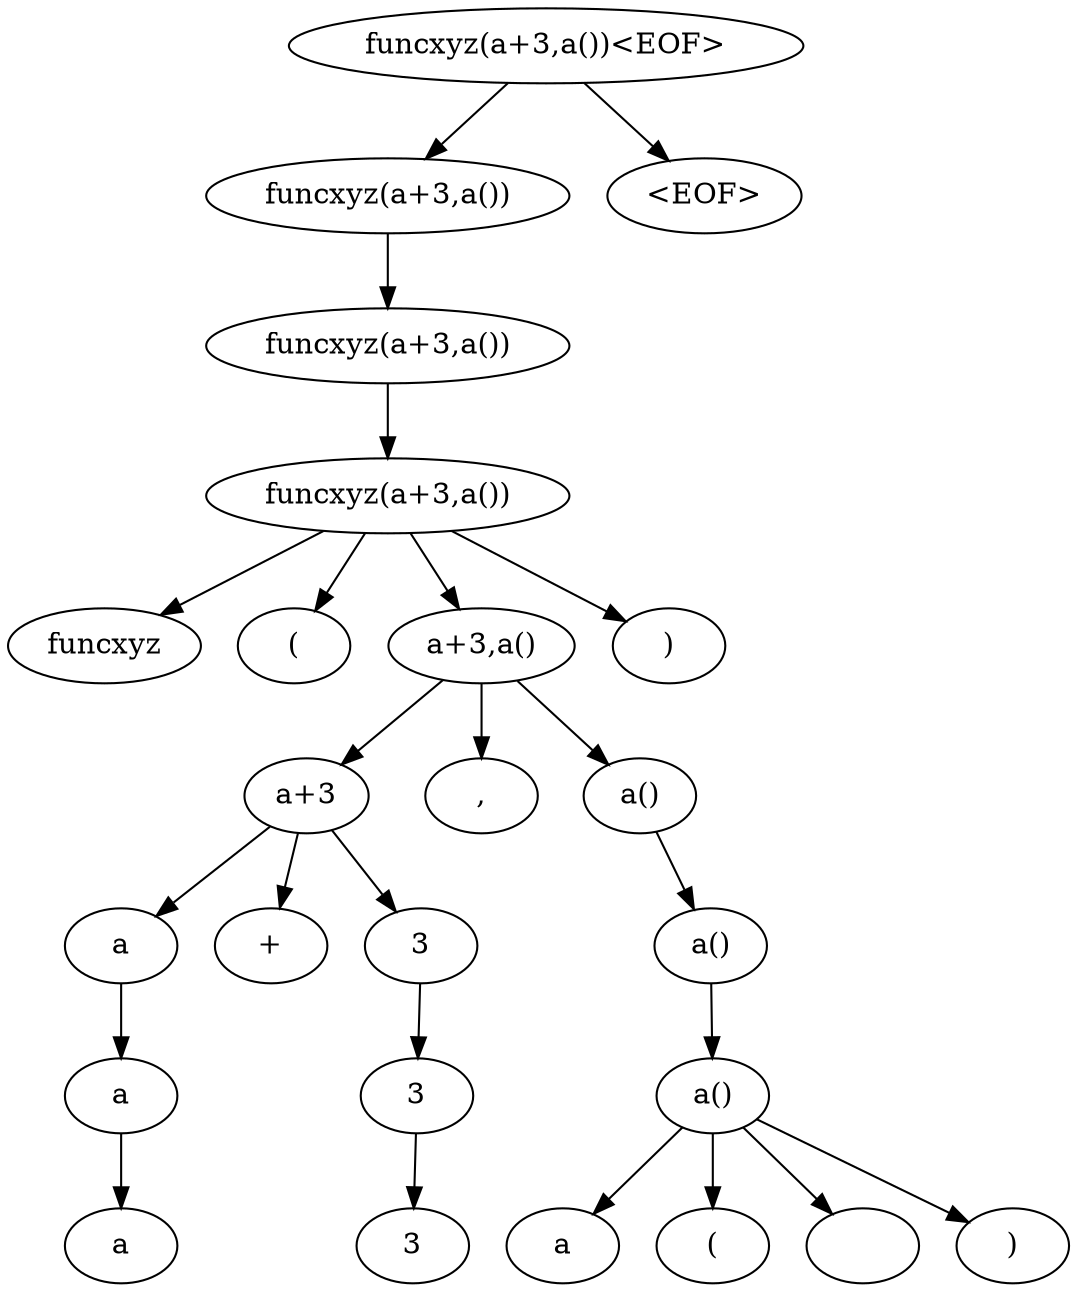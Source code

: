 digraph G {
n0 [label="funcxyz(a+3,a())<EOF>"];
n1 [label="funcxyz(a+3,a())"];
n0 -> n1;
n2 [label="funcxyz(a+3,a())"];
n1 -> n2;
n3 [label="funcxyz(a+3,a())"];
n2 -> n3;
n4 [label="funcxyz"];
n3 -> n4;
n5 [label="("];
n3 -> n5;
n6 [label="a+3,a()"];
n3 -> n6;
n7 [label="a+3"];
n6 -> n7;
n8 [label="a"];
n7 -> n8;
n9 [label="a"];
n8 -> n9;
n10 [label="a"];
n9 -> n10;
n11 [label="+"];
n7 -> n11;
n12 [label="3"];
n7 -> n12;
n13 [label="3"];
n12 -> n13;
n14 [label="3"];
n13 -> n14;
n15 [label=","];
n6 -> n15;
n16 [label="a()"];
n6 -> n16;
n17 [label="a()"];
n16 -> n17;
n18 [label="a()"];
n17 -> n18;
n19 [label="a"];
n18 -> n19;
n20 [label="("];
n18 -> n20;
n21 [label=""];
n18 -> n21;
n22 [label=")"];
n18 -> n22;
n23 [label=")"];
n3 -> n23;
n24 [label="<EOF>"];
n0 -> n24;
}
